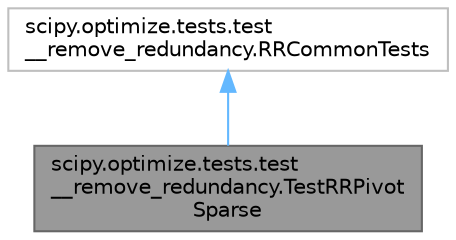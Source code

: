 digraph "scipy.optimize.tests.test__remove_redundancy.TestRRPivotSparse"
{
 // LATEX_PDF_SIZE
  bgcolor="transparent";
  edge [fontname=Helvetica,fontsize=10,labelfontname=Helvetica,labelfontsize=10];
  node [fontname=Helvetica,fontsize=10,shape=box,height=0.2,width=0.4];
  Node1 [id="Node000001",label="scipy.optimize.tests.test\l__remove_redundancy.TestRRPivot\lSparse",height=0.2,width=0.4,color="gray40", fillcolor="grey60", style="filled", fontcolor="black",tooltip=" "];
  Node2 -> Node1 [id="edge2_Node000001_Node000002",dir="back",color="steelblue1",style="solid",tooltip=" "];
  Node2 [id="Node000002",label="scipy.optimize.tests.test\l__remove_redundancy.RRCommonTests",height=0.2,width=0.4,color="grey75", fillcolor="white", style="filled",URL="$de/dc0/classscipy_1_1optimize_1_1tests_1_1test____remove__redundancy_1_1RRCommonTests.html",tooltip=" "];
}
